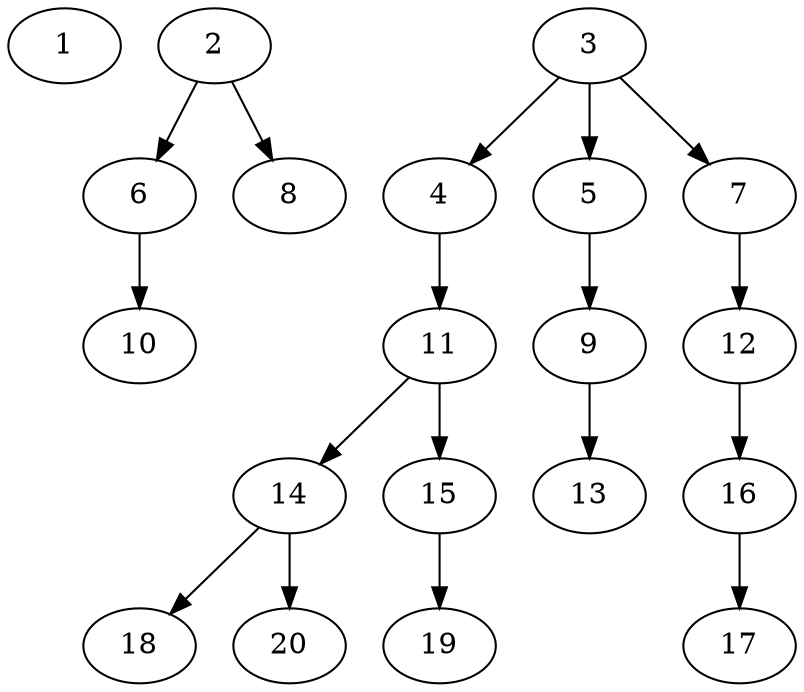 // DAG (tier=1-easy, mode=compute, n=20, ccr=0.256, fat=0.499, density=0.209, regular=0.700, jump=0.097, mindata=262144, maxdata=2097152)
// DAG automatically generated by daggen at Sun Aug 24 16:33:32 2025
// /home/ermia/Project/Environments/daggen/bin/daggen --dot --ccr 0.256 --fat 0.499 --regular 0.700 --density 0.209 --jump 0.097 --mindata 262144 --maxdata 2097152 -n 20 
digraph G {
  1 [size="5617576979877330944", alpha="0.12", expect_size="2808788489938665472"]
  2 [size="6606419387014879", alpha="0.05", expect_size="3303209693507439"]
  2 -> 6 [size ="3856108879872"]
  2 -> 8 [size ="3856108879872"]
  3 [size="932277051652571136", alpha="0.09", expect_size="466138525826285568"]
  3 -> 4 [size ="7634606358528"]
  3 -> 5 [size ="7634606358528"]
  3 -> 7 [size ="7634606358528"]
  4 [size="64312550447792024", alpha="0.01", expect_size="32156275223896012"]
  4 -> 11 [size ="31506303025152"]
  5 [size="1278843692253184000", alpha="0.01", expect_size="639421846126592000"]
  5 -> 9 [size ="9425439948800"]
  6 [size="7193678875752856", alpha="0.01", expect_size="3596839437876428"]
  6 -> 10 [size ="13444891803648"]
  7 [size="316837222703320", alpha="0.16", expect_size="158418611351660"]
  7 -> 12 [size ="26518772252672"]
  8 [size="5247414812228452352", alpha="0.13", expect_size="2623707406114226176"]
  9 [size="106871471106899", alpha="0.10", expect_size="53435735553449"]
  9 -> 13 [size ="4934925811712"]
  10 [size="6787511890399461376", alpha="0.06", expect_size="3393755945199730688"]
  11 [size="322941812211712000", alpha="0.03", expect_size="161470906105856000"]
  11 -> 14 [size ="3765646131200"]
  11 -> 15 [size ="3765646131200"]
  12 [size="2052178883121250304", alpha="0.20", expect_size="1026089441560625152"]
  12 -> 16 [size ="12919135797248"]
  13 [size="5868693453621445", alpha="0.01", expect_size="2934346726810722"]
  14 [size="199897882940145664", alpha="0.01", expect_size="99948941470072832"]
  14 -> 18 [size ="2735030140928"]
  14 -> 20 [size ="2735030140928"]
  15 [size="716372819963910", alpha="0.14", expect_size="358186409981955"]
  15 -> 19 [size ="30155502256128"]
  16 [size="236597791147687936", alpha="0.10", expect_size="118298895573843968"]
  16 -> 17 [size ="3060298416128"]
  17 [size="36360272283037000", alpha="0.13", expect_size="18180136141518500"]
  18 [size="7815579553631305728", alpha="0.03", expect_size="3907789776815652864"]
  19 [size="2230755092410138624", alpha="0.02", expect_size="1115377546205069312"]
  20 [size="5809129352946932", alpha="0.15", expect_size="2904564676473466"]
}